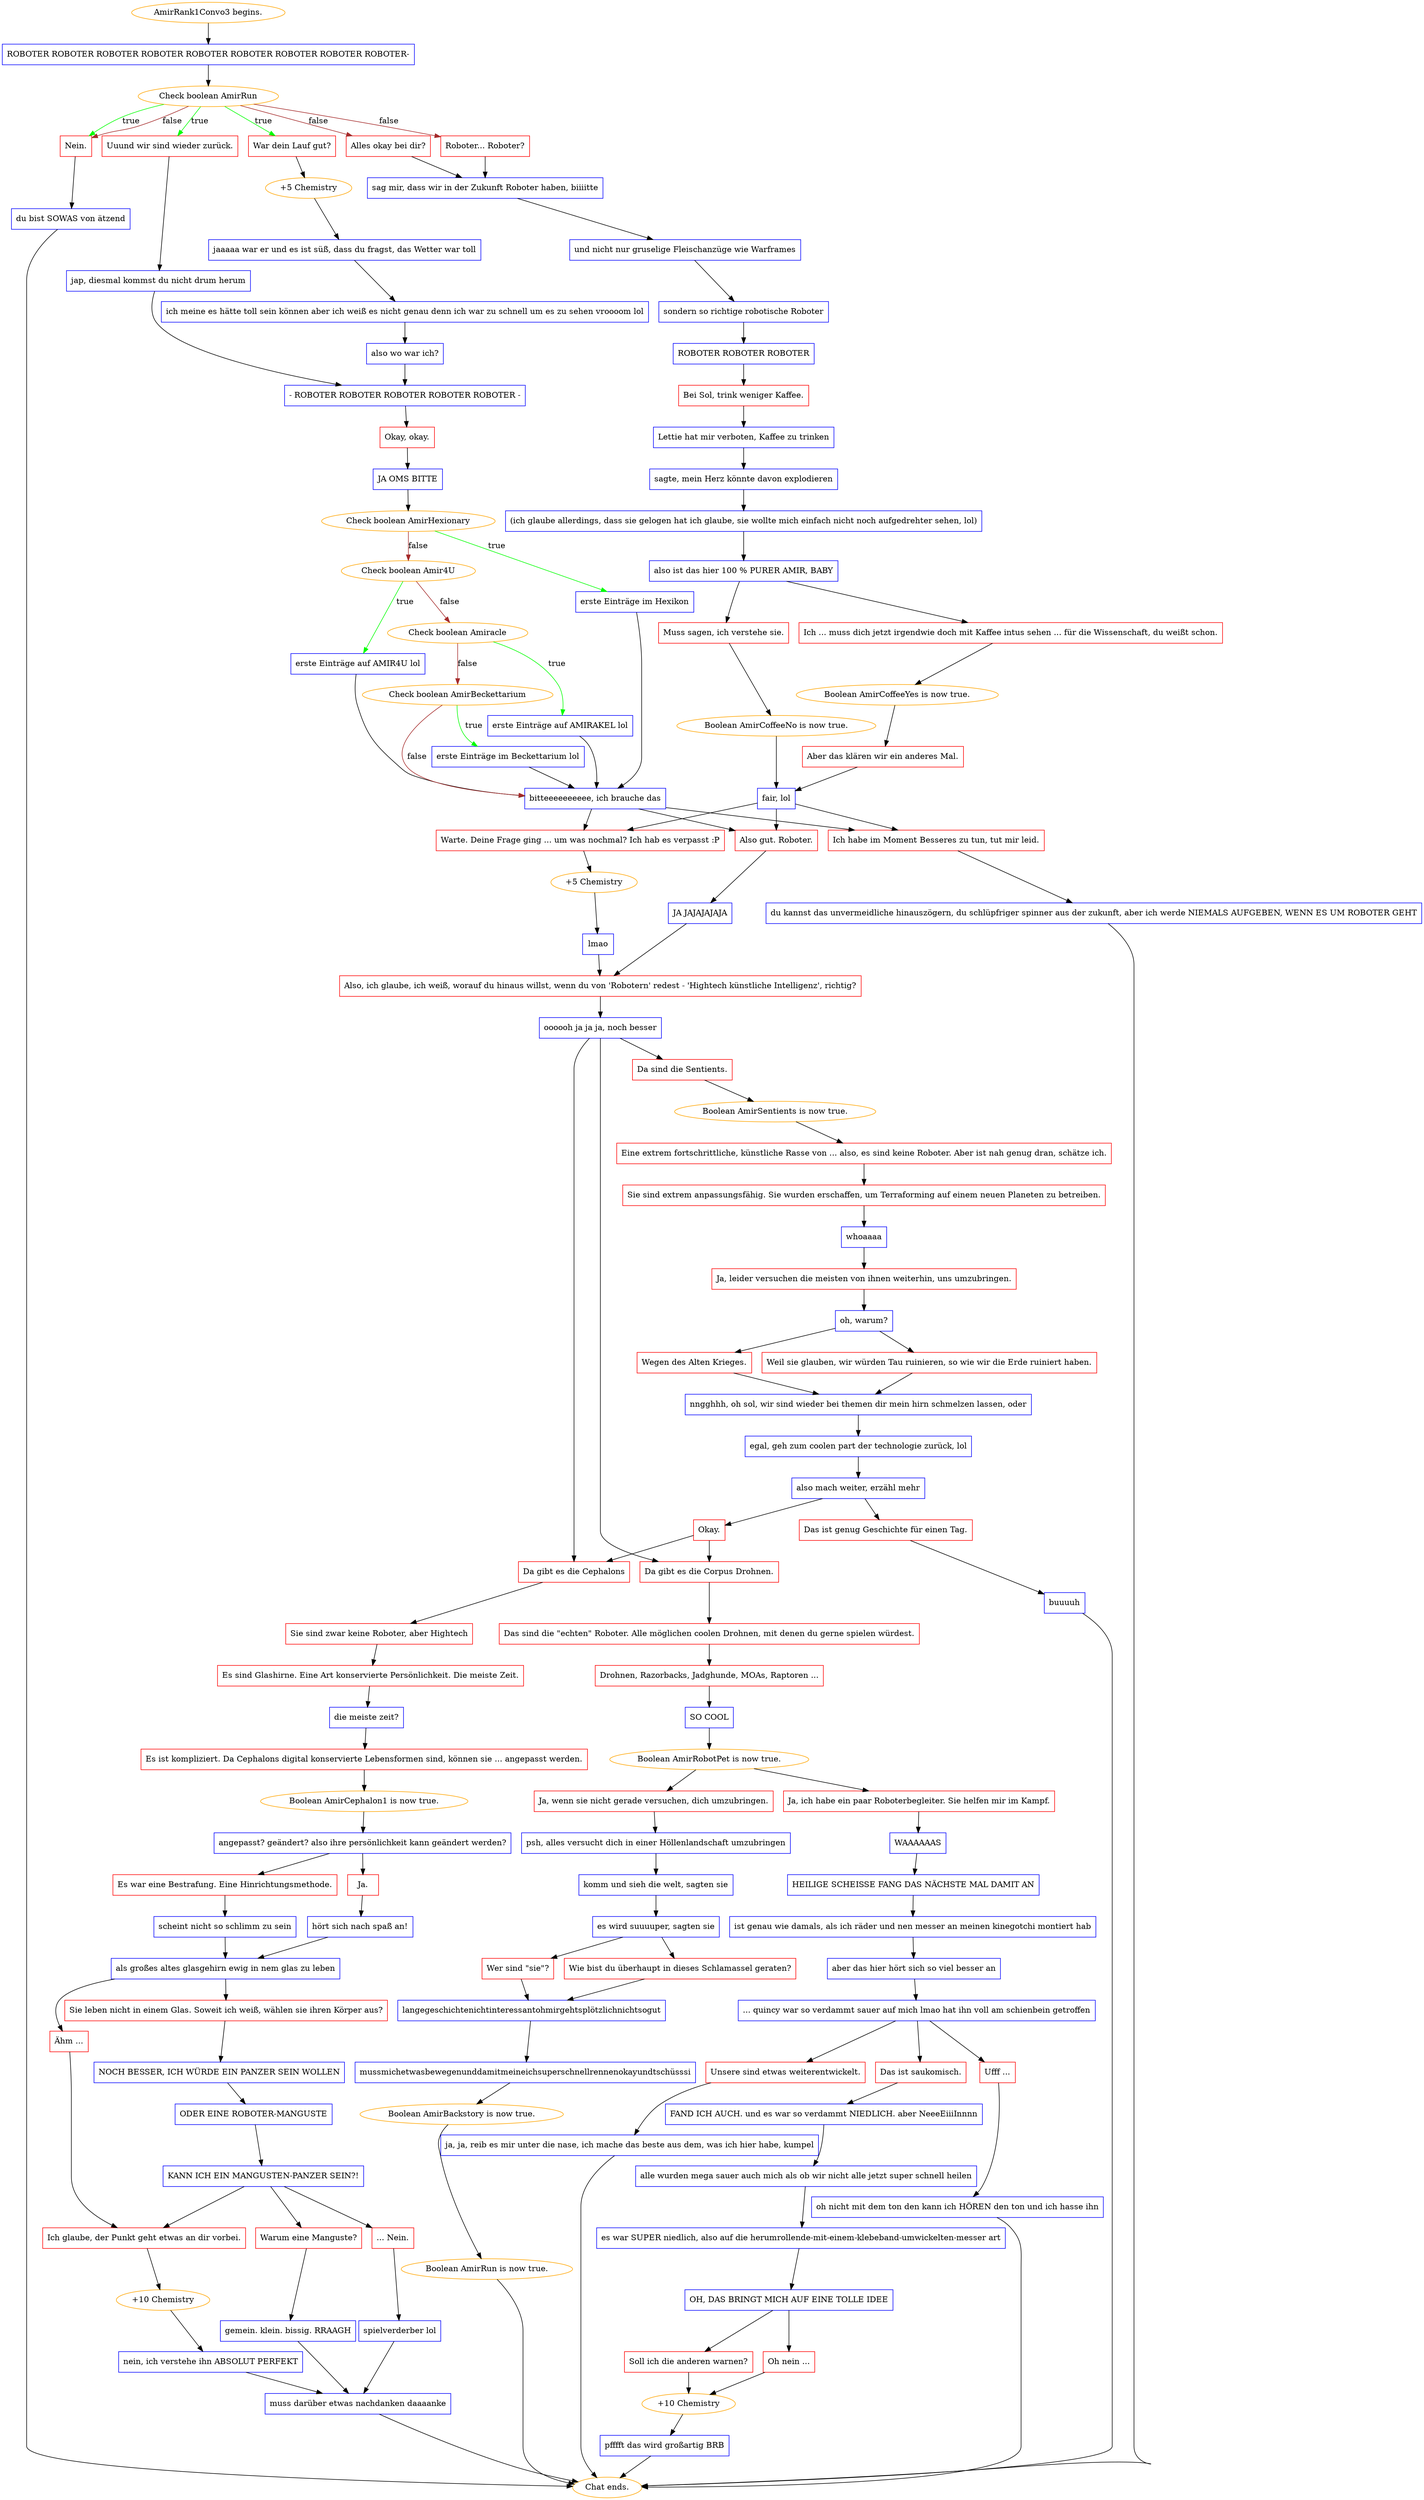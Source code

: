 digraph {
	"AmirRank1Convo3 begins." [color=orange];
		"AmirRank1Convo3 begins." -> j1580818730;
	j1580818730 [label="ROBOTER ROBOTER ROBOTER ROBOTER ROBOTER ROBOTER ROBOTER ROBOTER ROBOTER-",shape=box,color=blue];
		j1580818730 -> j3723098967;
	j3723098967 [label="Check boolean AmirRun",color=orange];
		j3723098967 -> j2380299384 [label=true,color=green];
		j3723098967 -> j1990242280 [label=true,color=green];
		j3723098967 -> j2481347985 [label=true,color=green];
		j3723098967 -> j2945211076 [label=false,color=brown];
		j3723098967 -> j435566078 [label=false,color=brown];
		j3723098967 -> j2481347985 [label=false,color=brown];
	j2380299384 [label="War dein Lauf gut?",shape=box,color=red];
		j2380299384 -> j332519181;
	j1990242280 [label="Uuund wir sind wieder zurück.",shape=box,color=red];
		j1990242280 -> j2857788975;
	j2481347985 [label="Nein.",shape=box,color=red];
		j2481347985 -> j900795231;
	j2945211076 [label="Alles okay bei dir?",shape=box,color=red];
		j2945211076 -> j358100740;
	j435566078 [label="Roboter... Roboter?",shape=box,color=red];
		j435566078 -> j358100740;
	j332519181 [label="+5 Chemistry",color=orange];
		j332519181 -> j404195727;
	j2857788975 [label="jap, diesmal kommst du nicht drum herum",shape=box,color=blue];
		j2857788975 -> j3845897567;
	j900795231 [label="du bist SOWAS von ätzend",shape=box,color=blue];
		j900795231 -> "Chat ends.";
	j358100740 [label="sag mir, dass wir in der Zukunft Roboter haben, biiiitte",shape=box,color=blue];
		j358100740 -> j3907842893;
	j404195727 [label="jaaaaa war er und es ist süß, dass du fragst, das Wetter war toll",shape=box,color=blue];
		j404195727 -> j3264509420;
	j3845897567 [label="- ROBOTER ROBOTER ROBOTER ROBOTER ROBOTER -",shape=box,color=blue];
		j3845897567 -> j3155692394;
	"Chat ends." [color=orange];
	j3907842893 [label="und nicht nur gruselige Fleischanzüge wie Warframes",shape=box,color=blue];
		j3907842893 -> j1115845221;
	j3264509420 [label="ich meine es hätte toll sein können aber ich weiß es nicht genau denn ich war zu schnell um es zu sehen vroooom lol",shape=box,color=blue];
		j3264509420 -> j3962009435;
	j3155692394 [label="Okay, okay.",shape=box,color=red];
		j3155692394 -> j3690657616;
	j1115845221 [label="sondern so richtige robotische Roboter",shape=box,color=blue];
		j1115845221 -> j1996195254;
	j3962009435 [label="also wo war ich?",shape=box,color=blue];
		j3962009435 -> j3845897567;
	j3690657616 [label="JA OMS BITTE",shape=box,color=blue];
		j3690657616 -> j2321646715;
	j1996195254 [label="ROBOTER ROBOTER ROBOTER",shape=box,color=blue];
		j1996195254 -> j4063146514;
	j2321646715 [label="Check boolean AmirHexionary",color=orange];
		j2321646715 -> j129142059 [label=true,color=green];
		j2321646715 -> j199181242 [label=false,color=brown];
	j4063146514 [label="Bei Sol, trink weniger Kaffee.",shape=box,color=red];
		j4063146514 -> j3457337643;
	j129142059 [label="erste Einträge im Hexikon",shape=box,color=blue];
		j129142059 -> j3983804430;
	j199181242 [label="Check boolean Amir4U",color=orange];
		j199181242 -> j1736293284 [label=true,color=green];
		j199181242 -> j2111638808 [label=false,color=brown];
	j3457337643 [label="Lettie hat mir verboten, Kaffee zu trinken",shape=box,color=blue];
		j3457337643 -> j1365620159;
	j3983804430 [label="bitteeeeeeeeee, ich brauche das",shape=box,color=blue];
		j3983804430 -> j1974808459;
		j3983804430 -> j2927375705;
		j3983804430 -> j1949214331;
	j1736293284 [label="erste Einträge auf AMIR4U lol",shape=box,color=blue];
		j1736293284 -> j3983804430;
	j2111638808 [label="Check boolean Amiracle",color=orange];
		j2111638808 -> j3986814058 [label=true,color=green];
		j2111638808 -> j2552681849 [label=false,color=brown];
	j1365620159 [label="sagte, mein Herz könnte davon explodieren",shape=box,color=blue];
		j1365620159 -> j154496606;
	j1974808459 [label="Warte. Deine Frage ging ... um was nochmal? Ich hab es verpasst :P",shape=box,color=red];
		j1974808459 -> j4140415681;
	j2927375705 [label="Also gut. Roboter.",shape=box,color=red];
		j2927375705 -> j2543592387;
	j1949214331 [label="Ich habe im Moment Besseres zu tun, tut mir leid.",shape=box,color=red];
		j1949214331 -> j3462927955;
	j3986814058 [label="erste Einträge auf AMIRAKEL lol",shape=box,color=blue];
		j3986814058 -> j3983804430;
	j2552681849 [label="Check boolean AmirBeckettarium",color=orange];
		j2552681849 -> j210101143 [label=true,color=green];
		j2552681849 -> j3983804430 [label=false,color=brown];
	j154496606 [label="(ich glaube allerdings, dass sie gelogen hat ich glaube, sie wollte mich einfach nicht noch aufgedrehter sehen, lol)",shape=box,color=blue];
		j154496606 -> j913557722;
	j4140415681 [label="+5 Chemistry",color=orange];
		j4140415681 -> j1375171113;
	j2543592387 [label="JA JAJAJAJAJA",shape=box,color=blue];
		j2543592387 -> j2946848944;
	j3462927955 [label="du kannst das unvermeidliche hinauszögern, du schlüpfriger spinner aus der zukunft, aber ich werde NIEMALS AUFGEBEN, WENN ES UM ROBOTER GEHT",shape=box,color=blue];
		j3462927955 -> "Chat ends.";
	j210101143 [label="erste Einträge im Beckettarium lol",shape=box,color=blue];
		j210101143 -> j3983804430;
	j913557722 [label="also ist das hier 100 % PURER AMIR, BABY",shape=box,color=blue];
		j913557722 -> j227104424;
		j913557722 -> j3191905730;
	j1375171113 [label="lmao",shape=box,color=blue];
		j1375171113 -> j2946848944;
	j2946848944 [label="Also, ich glaube, ich weiß, worauf du hinaus willst, wenn du von 'Robotern' redest - 'Hightech künstliche Intelligenz', richtig?",shape=box,color=red];
		j2946848944 -> j248630843;
	j227104424 [label="Ich ... muss dich jetzt irgendwie doch mit Kaffee intus sehen ... für die Wissenschaft, du weißt schon.",shape=box,color=red];
		j227104424 -> j2261319025;
	j3191905730 [label="Muss sagen, ich verstehe sie.",shape=box,color=red];
		j3191905730 -> j2475720982;
	j248630843 [label="oooooh ja ja ja, noch besser",shape=box,color=blue];
		j248630843 -> j3678574343;
		j248630843 -> j1043777067;
		j248630843 -> j1713959065;
	j2261319025 [label="Boolean AmirCoffeeYes is now true.",color=orange];
		j2261319025 -> j1372149695;
	j2475720982 [label="Boolean AmirCoffeeNo is now true.",color=orange];
		j2475720982 -> j1536510020;
	j3678574343 [label="Da sind die Sentients.",shape=box,color=red];
		j3678574343 -> j3831474193;
	j1043777067 [label="Da gibt es die Cephalons",shape=box,color=red];
		j1043777067 -> j478454433;
	j1713959065 [label="Da gibt es die Corpus Drohnen.",shape=box,color=red];
		j1713959065 -> j1516929897;
	j1372149695 [label="Aber das klären wir ein anderes Mal.",shape=box,color=red];
		j1372149695 -> j1536510020;
	j1536510020 [label="fair, lol",shape=box,color=blue];
		j1536510020 -> j1974808459;
		j1536510020 -> j2927375705;
		j1536510020 -> j1949214331;
	j3831474193 [label="Boolean AmirSentients is now true.",color=orange];
		j3831474193 -> j1390529940;
	j478454433 [label="Sie sind zwar keine Roboter, aber Hightech",shape=box,color=red];
		j478454433 -> j1659434642;
	j1516929897 [label="Das sind die \"echten\" Roboter. Alle möglichen coolen Drohnen, mit denen du gerne spielen würdest.",shape=box,color=red];
		j1516929897 -> j1282782294;
	j1390529940 [label="Eine extrem fortschrittliche, künstliche Rasse von ... also, es sind keine Roboter. Aber ist nah genug dran, schätze ich.",shape=box,color=red];
		j1390529940 -> j1189643996;
	j1659434642 [label="Es sind Glashirne. Eine Art konservierte Persönlichkeit. Die meiste Zeit.",shape=box,color=red];
		j1659434642 -> j2647566685;
	j1282782294 [label="Drohnen, Razorbacks, Jadghunde, MOAs, Raptoren ...",shape=box,color=red];
		j1282782294 -> j3116439980;
	j1189643996 [label="Sie sind extrem anpassungsfähig. Sie wurden erschaffen, um Terraforming auf einem neuen Planeten zu betreiben.",shape=box,color=red];
		j1189643996 -> j2041586007;
	j2647566685 [label="die meiste zeit?",shape=box,color=blue];
		j2647566685 -> j2547214960;
	j3116439980 [label="SO COOL",shape=box,color=blue];
		j3116439980 -> j1730864607;
	j2041586007 [label="whoaaaa",shape=box,color=blue];
		j2041586007 -> j721248251;
	j2547214960 [label="Es ist kompliziert. Da Cephalons digital konservierte Lebensformen sind, können sie ... angepasst werden.",shape=box,color=red];
		j2547214960 -> j1708313129;
	j1730864607 [label="Boolean AmirRobotPet is now true.",color=orange];
		j1730864607 -> j1144500698;
		j1730864607 -> j453413056;
	j721248251 [label="Ja, leider versuchen die meisten von ihnen weiterhin, uns umzubringen.",shape=box,color=red];
		j721248251 -> j1916768948;
	j1708313129 [label="Boolean AmirCephalon1 is now true.",color=orange];
		j1708313129 -> j2536214943;
	j1144500698 [label="Ja, ich habe ein paar Roboterbegleiter. Sie helfen mir im Kampf.",shape=box,color=red];
		j1144500698 -> j2425837378;
	j453413056 [label="Ja, wenn sie nicht gerade versuchen, dich umzubringen.",shape=box,color=red];
		j453413056 -> j3632506358;
	j1916768948 [label="oh, warum?",shape=box,color=blue];
		j1916768948 -> j80037409;
		j1916768948 -> j1421670036;
	j2536214943 [label="angepasst? geändert? also ihre persönlichkeit kann geändert werden?",shape=box,color=blue];
		j2536214943 -> j1508999433;
		j2536214943 -> j2692565278;
	j2425837378 [label="WAAAAAAS",shape=box,color=blue];
		j2425837378 -> j3387124392;
	j3632506358 [label="psh, alles versucht dich in einer Höllenlandschaft umzubringen",shape=box,color=blue];
		j3632506358 -> j2625762151;
	j80037409 [label="Weil sie glauben, wir würden Tau ruinieren, so wie wir die Erde ruiniert haben.",shape=box,color=red];
		j80037409 -> j1848486042;
	j1421670036 [label="Wegen des Alten Krieges.",shape=box,color=red];
		j1421670036 -> j1848486042;
	j1508999433 [label="Ja.",shape=box,color=red];
		j1508999433 -> j683293134;
	j2692565278 [label="Es war eine Bestrafung. Eine Hinrichtungsmethode.",shape=box,color=red];
		j2692565278 -> j3562194555;
	j3387124392 [label="HEILIGE SCHEISSE FANG DAS NÄCHSTE MAL DAMIT AN",shape=box,color=blue];
		j3387124392 -> j3670874603;
	j2625762151 [label="komm und sieh die welt, sagten sie",shape=box,color=blue];
		j2625762151 -> j3350227880;
	j1848486042 [label="nngghhh, oh sol, wir sind wieder bei themen dir mein hirn schmelzen lassen, oder",shape=box,color=blue];
		j1848486042 -> j145633571;
	j683293134 [label="hört sich nach spaß an!",shape=box,color=blue];
		j683293134 -> j3714798067;
	j3562194555 [label="scheint nicht so schlimm zu sein",shape=box,color=blue];
		j3562194555 -> j3714798067;
	j3670874603 [label="ist genau wie damals, als ich räder und nen messer an meinen kinegotchi montiert hab",shape=box,color=blue];
		j3670874603 -> j3844379591;
	j3350227880 [label="es wird suuuuper, sagten sie",shape=box,color=blue];
		j3350227880 -> j2558887295;
		j3350227880 -> j3010094747;
	j145633571 [label="egal, geh zum coolen part der technologie zurück, lol",shape=box,color=blue];
		j145633571 -> j3722628949;
	j3714798067 [label="als großes altes glasgehirn ewig in nem glas zu leben",shape=box,color=blue];
		j3714798067 -> j3551895810;
		j3714798067 -> j2445034871;
	j3844379591 [label="aber das hier hört sich so viel besser an",shape=box,color=blue];
		j3844379591 -> j4259728148;
	j2558887295 [label="Wie bist du überhaupt in dieses Schlamassel geraten?",shape=box,color=red];
		j2558887295 -> j3634533305;
	j3010094747 [label="Wer sind \"sie\"?",shape=box,color=red];
		j3010094747 -> j3634533305;
	j3722628949 [label="also mach weiter, erzähl mehr",shape=box,color=blue];
		j3722628949 -> j2018351945;
		j3722628949 -> j3271001097;
	j3551895810 [label="Sie leben nicht in einem Glas. Soweit ich weiß, wählen sie ihren Körper aus?",shape=box,color=red];
		j3551895810 -> j3796775883;
	j2445034871 [label="Ähm ...",shape=box,color=red];
		j2445034871 -> j3402207919;
	j4259728148 [label="... quincy war so verdammt sauer auf mich lmao hat ihn voll am schienbein getroffen",shape=box,color=blue];
		j4259728148 -> j3944670750;
		j4259728148 -> j2497585449;
		j4259728148 -> j2765385016;
	j3634533305 [label="langegeschichtenichtinteressantohmirgehtsplötzlichnichtsogut",shape=box,color=blue];
		j3634533305 -> j3907716991;
	j2018351945 [label="Okay.",shape=box,color=red];
		j2018351945 -> j1043777067;
		j2018351945 -> j1713959065;
	j3271001097 [label="Das ist genug Geschichte für einen Tag.",shape=box,color=red];
		j3271001097 -> j264161462;
	j3796775883 [label="NOCH BESSER, ICH WÜRDE EIN PANZER SEIN WOLLEN",shape=box,color=blue];
		j3796775883 -> j1887931257;
	j3402207919 [label="Ich glaube, der Punkt geht etwas an dir vorbei.",shape=box,color=red];
		j3402207919 -> j2052969018;
	j3944670750 [label="Das ist saukomisch.",shape=box,color=red];
		j3944670750 -> j2185256764;
	j2497585449 [label="Unsere sind etwas weiterentwickelt.",shape=box,color=red];
		j2497585449 -> j3195552488;
	j2765385016 [label="Ufff ...",shape=box,color=red];
		j2765385016 -> j3769449921;
	j3907716991 [label="mussmichetwasbewegenunddamitmeineichsuperschnellrennenokayundtschüsssi",shape=box,color=blue];
		j3907716991 -> j2767294809;
	j264161462 [label="buuuuh",shape=box,color=blue];
		j264161462 -> "Chat ends.";
	j1887931257 [label="ODER EINE ROBOTER-MANGUSTE",shape=box,color=blue];
		j1887931257 -> j336995487;
	j2052969018 [label="+10 Chemistry",color=orange];
		j2052969018 -> j281579233;
	j2185256764 [label="FAND ICH AUCH. und es war so verdammt NIEDLICH. aber NeeeEiiiInnnn",shape=box,color=blue];
		j2185256764 -> j1092597046;
	j3195552488 [label="ja, ja, reib es mir unter die nase, ich mache das beste aus dem, was ich hier habe, kumpel",shape=box,color=blue];
		j3195552488 -> "Chat ends.";
	j3769449921 [label="oh nicht mit dem ton den kann ich HÖREN den ton und ich hasse ihn",shape=box,color=blue];
		j3769449921 -> "Chat ends.";
	j2767294809 [label="Boolean AmirBackstory is now true.",color=orange];
		j2767294809 -> j1426220801;
	j336995487 [label="KANN ICH EIN MANGUSTEN-PANZER SEIN?!",shape=box,color=blue];
		j336995487 -> j1260675104;
		j336995487 -> j3009769670;
		j336995487 -> j3402207919;
	j281579233 [label="nein, ich verstehe ihn ABSOLUT PERFEKT",shape=box,color=blue];
		j281579233 -> j3242377712;
	j1092597046 [label="alle wurden mega sauer auch mich als ob wir nicht alle jetzt super schnell heilen",shape=box,color=blue];
		j1092597046 -> j3272538491;
	j1426220801 [label="Boolean AmirRun is now true.",color=orange];
		j1426220801 -> "Chat ends.";
	j1260675104 [label="Warum eine Manguste?",shape=box,color=red];
		j1260675104 -> j871903046;
	j3009769670 [label="... Nein.",shape=box,color=red];
		j3009769670 -> j3128477598;
	j3242377712 [label="muss darüber etwas nachdanken daaaanke",shape=box,color=blue];
		j3242377712 -> "Chat ends.";
	j3272538491 [label="es war SUPER niedlich, also auf die herumrollende-mit-einem-klebeband-umwickelten-messer art",shape=box,color=blue];
		j3272538491 -> j1929674655;
	j871903046 [label="gemein. klein. bissig. RRAAGH",shape=box,color=blue];
		j871903046 -> j3242377712;
	j3128477598 [label="spielverderber lol",shape=box,color=blue];
		j3128477598 -> j3242377712;
	j1929674655 [label="OH, DAS BRINGT MICH AUF EINE TOLLE IDEE",shape=box,color=blue];
		j1929674655 -> j1589226775;
		j1929674655 -> j3373563085;
	j1589226775 [label="Soll ich die anderen warnen?",shape=box,color=red];
		j1589226775 -> j2192805194;
	j3373563085 [label="Oh nein ...",shape=box,color=red];
		j3373563085 -> j2192805194;
	j2192805194 [label="+10 Chemistry",color=orange];
		j2192805194 -> j3709978208;
	j3709978208 [label="pfffft das wird großartig BRB",shape=box,color=blue];
		j3709978208 -> "Chat ends.";
}